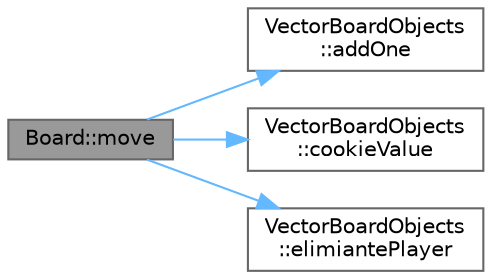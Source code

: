 digraph "Board::move"
{
 // LATEX_PDF_SIZE
  bgcolor="transparent";
  edge [fontname=Helvetica,fontsize=10,labelfontname=Helvetica,labelfontsize=10];
  node [fontname=Helvetica,fontsize=10,shape=box,height=0.2,width=0.4];
  rankdir="LR";
  Node1 [label="Board::move",height=0.2,width=0.4,color="gray40", fillcolor="grey60", style="filled", fontcolor="black",tooltip=" "];
  Node1 -> Node2 [color="steelblue1",style="solid"];
  Node2 [label="VectorBoardObjects\l::addOne",height=0.2,width=0.4,color="grey40", fillcolor="white", style="filled",URL="$class_vector_board_objects.html#a3ccfcfeae8301dc08fd4db310e8b31ff",tooltip=" "];
  Node1 -> Node3 [color="steelblue1",style="solid"];
  Node3 [label="VectorBoardObjects\l::cookieValue",height=0.2,width=0.4,color="grey40", fillcolor="white", style="filled",URL="$class_vector_board_objects.html#a67e45493ac9a70864a3d67ca207a81eb",tooltip=" "];
  Node1 -> Node4 [color="steelblue1",style="solid"];
  Node4 [label="VectorBoardObjects\l::elimiantePlayer",height=0.2,width=0.4,color="grey40", fillcolor="white", style="filled",URL="$class_vector_board_objects.html#a4a77cd48a825055cd548e021fe231436",tooltip=" "];
}
